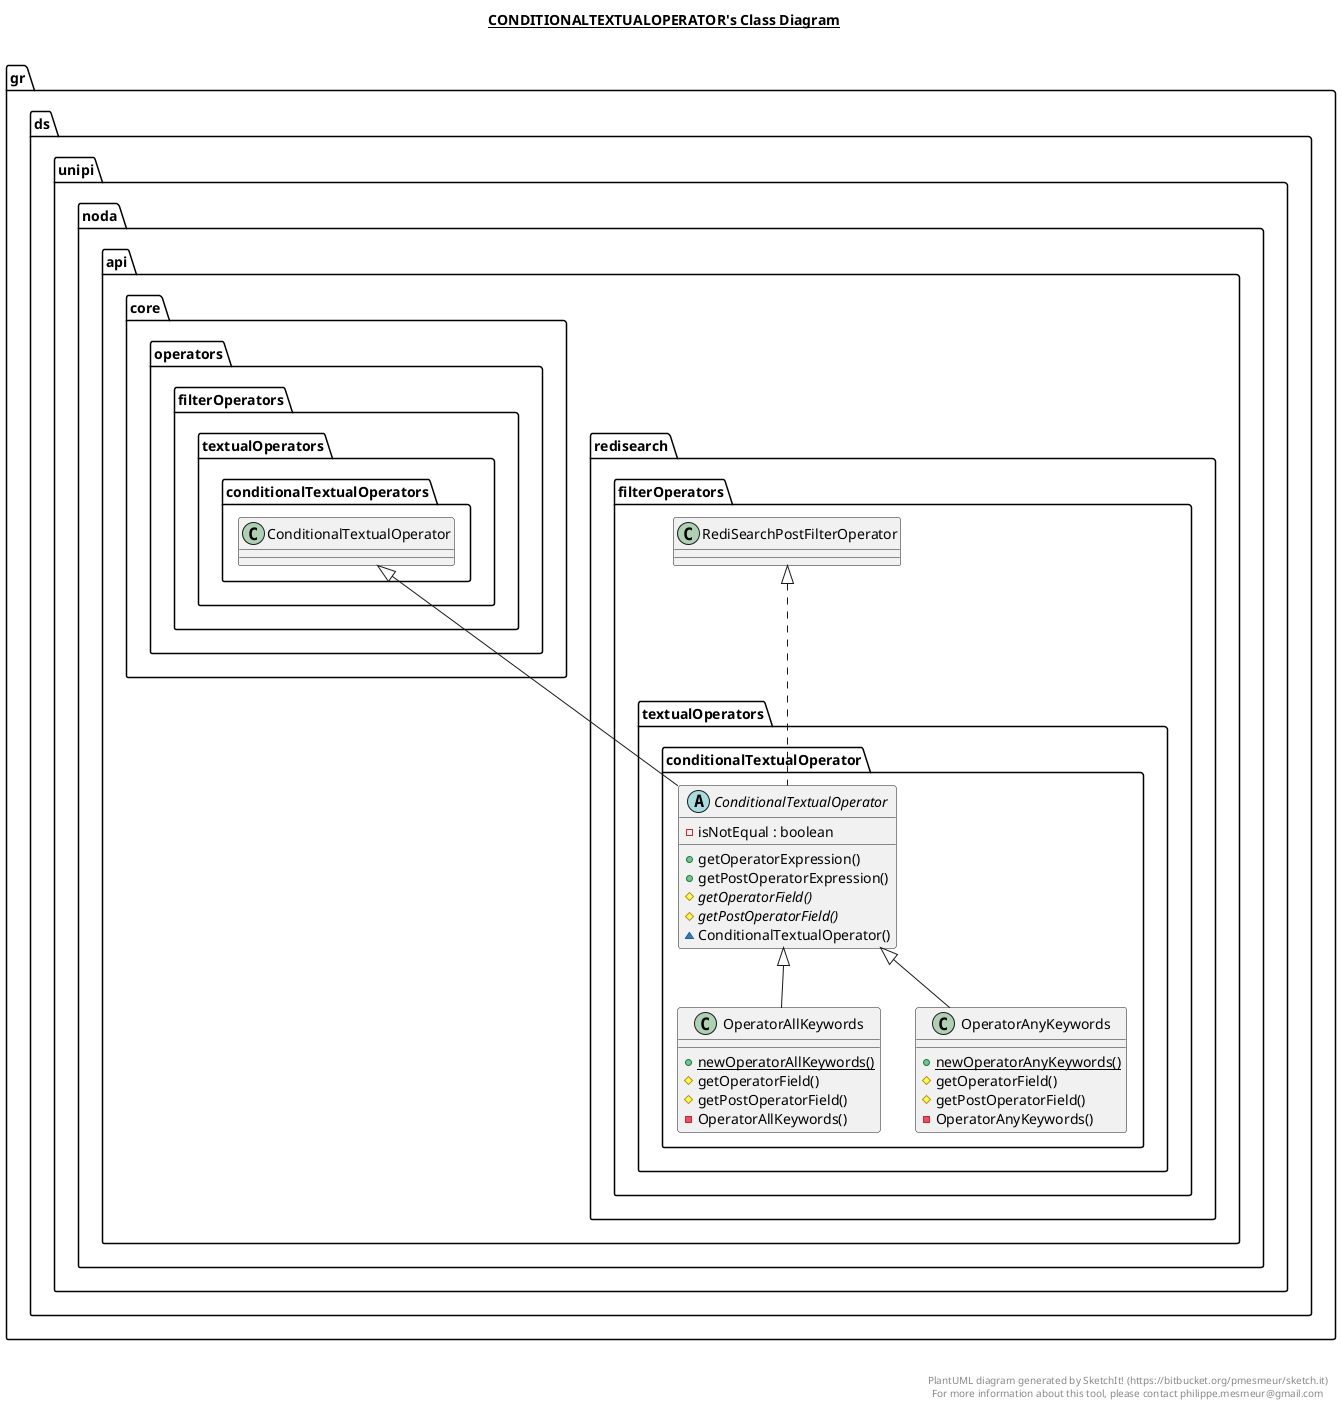 @startuml

title __CONDITIONALTEXTUALOPERATOR's Class Diagram__\n

  namespace gr.ds.unipi.noda.api.redisearch {
    namespace filterOperators {
      namespace textualOperators {
        namespace conditionalTextualOperator {
          abstract class gr.ds.unipi.noda.api.redisearch.filterOperators.textualOperators.conditionalTextualOperator.ConditionalTextualOperator {
              - isNotEqual : boolean
              + getOperatorExpression()
              + getPostOperatorExpression()
              {abstract} # getOperatorField()
              {abstract} # getPostOperatorField()
              ~ ConditionalTextualOperator()
          }
        }
      }
    }
  }
  

  namespace gr.ds.unipi.noda.api.redisearch {
    namespace filterOperators {
      namespace textualOperators {
        namespace conditionalTextualOperator {
          class gr.ds.unipi.noda.api.redisearch.filterOperators.textualOperators.conditionalTextualOperator.OperatorAllKeywords {
              {static} + newOperatorAllKeywords()
              # getOperatorField()
              # getPostOperatorField()
              - OperatorAllKeywords()
          }
        }
      }
    }
  }
  

  namespace gr.ds.unipi.noda.api.redisearch {
    namespace filterOperators {
      namespace textualOperators {
        namespace conditionalTextualOperator {
          class gr.ds.unipi.noda.api.redisearch.filterOperators.textualOperators.conditionalTextualOperator.OperatorAnyKeywords {
              {static} + newOperatorAnyKeywords()
              # getOperatorField()
              # getPostOperatorField()
              - OperatorAnyKeywords()
          }
        }
      }
    }
  }
  

  gr.ds.unipi.noda.api.redisearch.filterOperators.textualOperators.conditionalTextualOperator.ConditionalTextualOperator .up.|> gr.ds.unipi.noda.api.redisearch.filterOperators.RediSearchPostFilterOperator
  gr.ds.unipi.noda.api.redisearch.filterOperators.textualOperators.conditionalTextualOperator.ConditionalTextualOperator -up-|> gr.ds.unipi.noda.api.core.operators.filterOperators.textualOperators.conditionalTextualOperators.ConditionalTextualOperator
  gr.ds.unipi.noda.api.redisearch.filterOperators.textualOperators.conditionalTextualOperator.OperatorAllKeywords -up-|> gr.ds.unipi.noda.api.redisearch.filterOperators.textualOperators.conditionalTextualOperator.ConditionalTextualOperator
  gr.ds.unipi.noda.api.redisearch.filterOperators.textualOperators.conditionalTextualOperator.OperatorAnyKeywords -up-|> gr.ds.unipi.noda.api.redisearch.filterOperators.textualOperators.conditionalTextualOperator.ConditionalTextualOperator


right footer


PlantUML diagram generated by SketchIt! (https://bitbucket.org/pmesmeur/sketch.it)
For more information about this tool, please contact philippe.mesmeur@gmail.com
endfooter

@enduml
